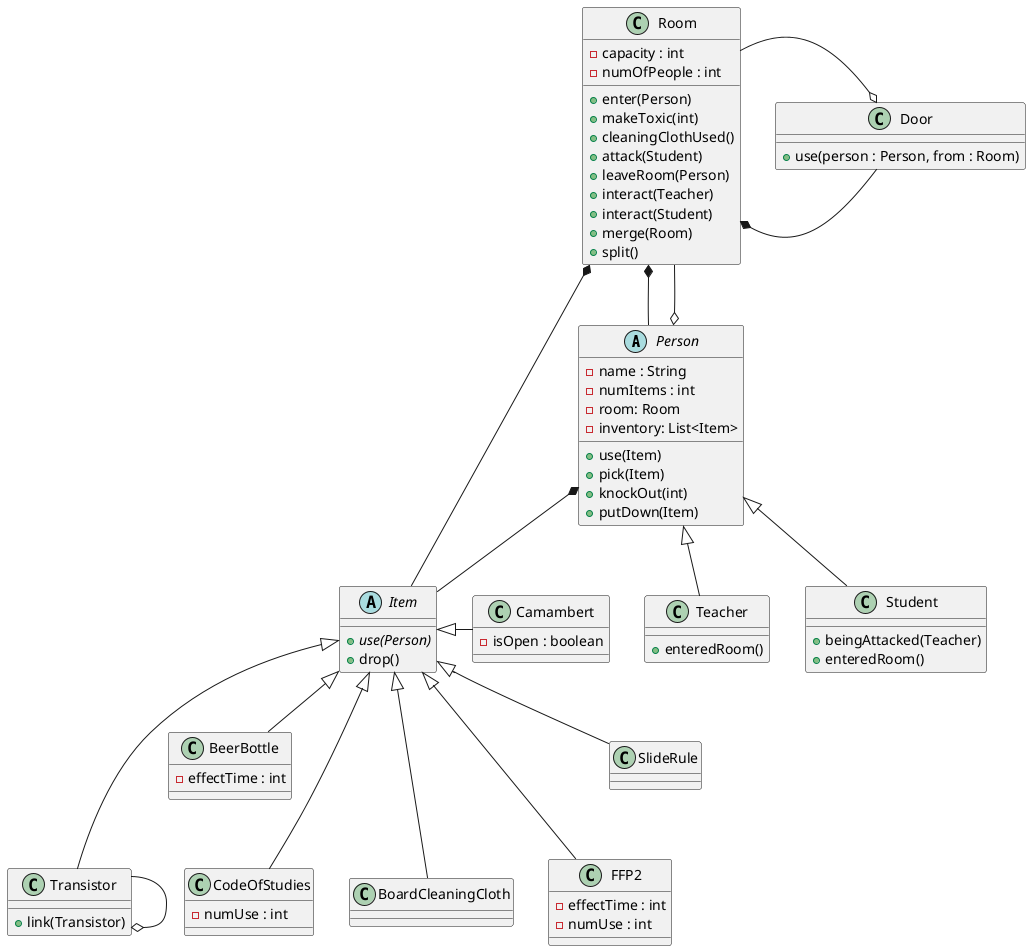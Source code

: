 @startuml static-structure
abstract class Person {
    -name : String
    -numItems : int
    -room: Room
    -inventory: List<Item>
    +use(Item) 
    +pick(Item)
    +knockOut(int)
    +putDown(Item)
}
abstract Item {
    {abstract} +use(Person)
    +drop()
}
class Room {
    -capacity : int
    -numOfPeople : int
    +enter(Person)
    +makeToxic(int)
    +cleaningClothUsed()
    +attack(Student)
    +leaveRoom(Person)
	+interact(Teacher)
	+interact(Student)
    +merge(Room)
    +split()
}
class Door {
    +use(person : Person, from : Room)
}
class Transistor {
	+link(Transistor)
}
class Camambert {
    -isOpen : boolean
}
class BeerBottle {
    -effectTime : int
}
class CodeOfStudies {
    -numUse : int
}
class BoardCleaningCloth {
}
class FFP2 {
    -effectTime : int
    -numUse : int
}
class SlideRule {
}

class Teacher {
    +enteredRoom()
}
class Student {
    +beingAttacked(Teacher)
    +enteredRoom()
}

 Person <|-- Student
 Person <|-- Teacher
 Room *-- Person
 Room *-- Item
 Room *- Door
 Room -o Door
 Room --o Person
 Transistor --o Transistor

 Person *-- Item
 Item <|--- CodeOfStudies
 Item <|-- SlideRule
 Item <|--- Transistor
 Item <|-- BeerBottle
 Item <|--- BoardCleaningCloth
 Item <|--- FFP2
 Item <|- Camambert
'  Door <|-- Transistor
@enduml